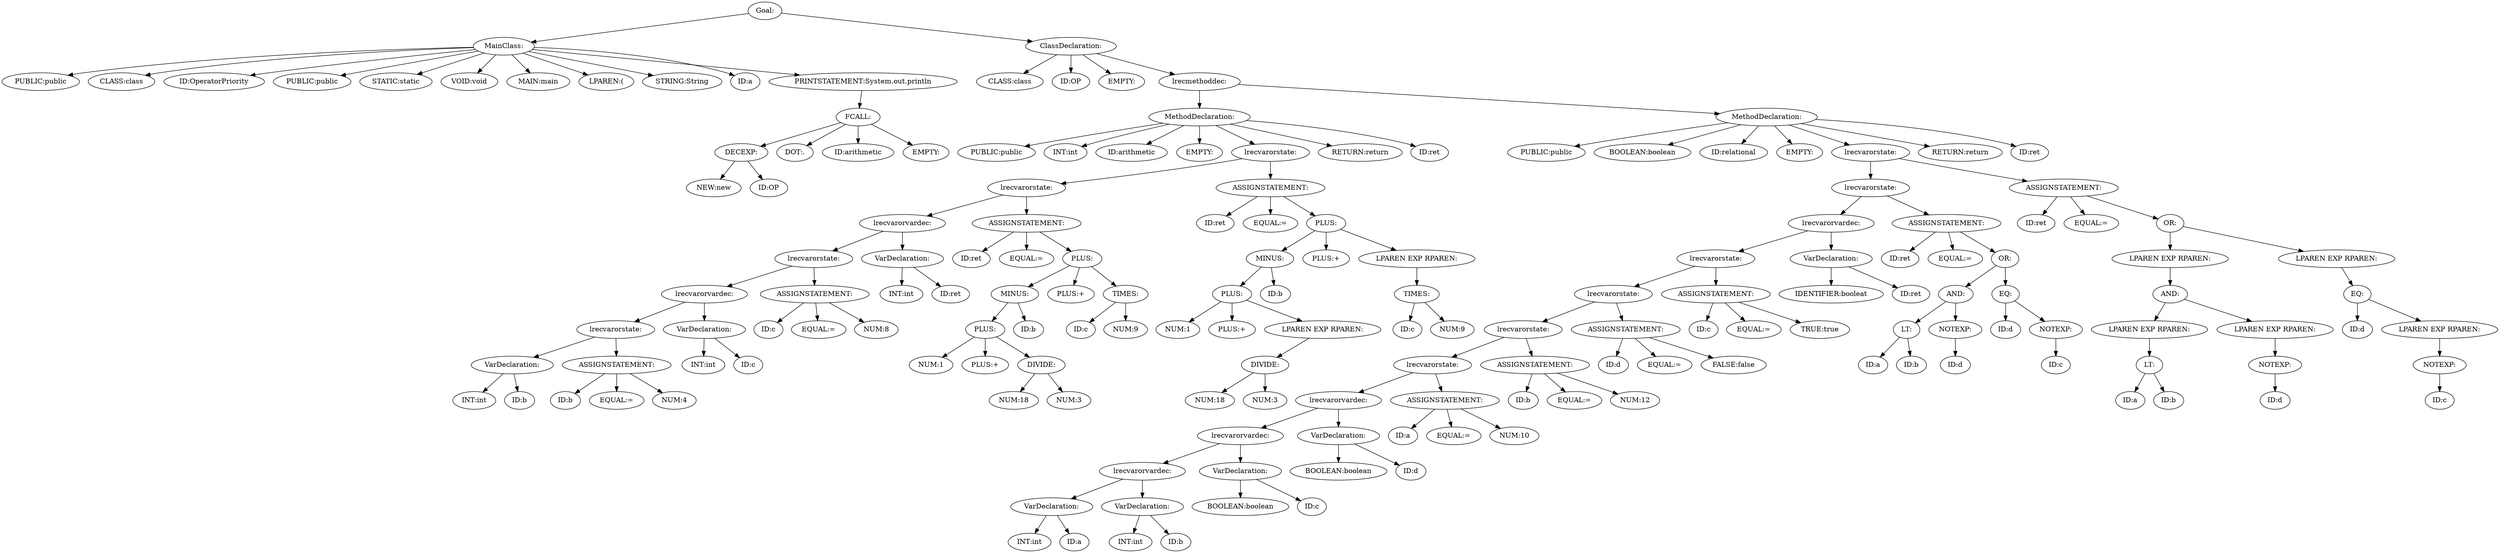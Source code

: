digraph {
n0 [label="Goal:"];
n1 [label="MainClass:"];
n2 [label="PUBLIC:public"];
n1 -> n2
n3 [label="CLASS:class"];
n1 -> n3
n4 [label="ID:OperatorPriority"];
n1 -> n4
n5 [label="PUBLIC:public"];
n1 -> n5
n6 [label="STATIC:static"];
n1 -> n6
n7 [label="VOID:void"];
n1 -> n7
n8 [label="MAIN:main"];
n1 -> n8
n9 [label="LPAREN:("];
n1 -> n9
n10 [label="STRING:String"];
n1 -> n10
n11 [label="ID:a"];
n1 -> n11
n12 [label="PRINTSTATEMENT:System.out.println"];
n13 [label="FCALL:"];
n14 [label="DECEXP:"];
n15 [label="NEW:new"];
n14 -> n15
n16 [label="ID:OP"];
n14 -> n16
n13 -> n14
n17 [label="DOT:."];
n13 -> n17
n18 [label="ID:arithmetic"];
n13 -> n18
n19 [label="EMPTY:"];
n13 -> n19
n12 -> n13
n1 -> n12
n0 -> n1
n20 [label="ClassDeclaration:"];
n21 [label="CLASS:class"];
n20 -> n21
n22 [label="ID:OP"];
n20 -> n22
n23 [label="EMPTY:"];
n20 -> n23
n24 [label="lrecmethoddec:"];
n25 [label="MethodDeclaration:"];
n26 [label="PUBLIC:public"];
n25 -> n26
n27 [label="INT:int"];
n25 -> n27
n28 [label="ID:arithmetic"];
n25 -> n28
n29 [label="EMPTY:"];
n25 -> n29
n30 [label="lrecvarorstate:"];
n31 [label="lrecvarorstate:"];
n32 [label="lrecvarorvardec:"];
n33 [label="lrecvarorstate:"];
n34 [label="lrecvarorvardec:"];
n35 [label="lrecvarorstate:"];
n36 [label="VarDeclaration:"];
n37 [label="INT:int"];
n36 -> n37
n38 [label="ID:b"];
n36 -> n38
n35 -> n36
n39 [label="ASSIGNSTATEMENT:"];
n40 [label="ID:b"];
n39 -> n40
n41 [label="EQUAL:="];
n39 -> n41
n42 [label="NUM:4"];
n39 -> n42
n35 -> n39
n34 -> n35
n43 [label="VarDeclaration:"];
n44 [label="INT:int"];
n43 -> n44
n45 [label="ID:c"];
n43 -> n45
n34 -> n43
n33 -> n34
n46 [label="ASSIGNSTATEMENT:"];
n47 [label="ID:c"];
n46 -> n47
n48 [label="EQUAL:="];
n46 -> n48
n49 [label="NUM:8"];
n46 -> n49
n33 -> n46
n32 -> n33
n50 [label="VarDeclaration:"];
n51 [label="INT:int"];
n50 -> n51
n52 [label="ID:ret"];
n50 -> n52
n32 -> n50
n31 -> n32
n53 [label="ASSIGNSTATEMENT:"];
n54 [label="ID:ret"];
n53 -> n54
n55 [label="EQUAL:="];
n53 -> n55
n56 [label="PLUS:"];
n57 [label="MINUS:"];
n58 [label="PLUS:"];
n59 [label="NUM:1"];
n58 -> n59
n60 [label="PLUS:+"];
n58 -> n60
n61 [label="DIVIDE:"];
n62 [label="NUM:18"];
n61 -> n62
n63 [label="NUM:3"];
n61 -> n63
n58 -> n61
n57 -> n58
n64 [label="ID:b"];
n57 -> n64
n56 -> n57
n65 [label="PLUS:+"];
n56 -> n65
n66 [label="TIMES:"];
n67 [label="ID:c"];
n66 -> n67
n68 [label="NUM:9"];
n66 -> n68
n56 -> n66
n53 -> n56
n31 -> n53
n30 -> n31
n69 [label="ASSIGNSTATEMENT:"];
n70 [label="ID:ret"];
n69 -> n70
n71 [label="EQUAL:="];
n69 -> n71
n72 [label="PLUS:"];
n73 [label="MINUS:"];
n74 [label="PLUS:"];
n75 [label="NUM:1"];
n74 -> n75
n76 [label="PLUS:+"];
n74 -> n76
n77 [label="LPAREN EXP RPAREN:"];
n78 [label="DIVIDE:"];
n79 [label="NUM:18"];
n78 -> n79
n80 [label="NUM:3"];
n78 -> n80
n77 -> n78
n74 -> n77
n73 -> n74
n81 [label="ID:b"];
n73 -> n81
n72 -> n73
n82 [label="PLUS:+"];
n72 -> n82
n83 [label="LPAREN EXP RPAREN:"];
n84 [label="TIMES:"];
n85 [label="ID:c"];
n84 -> n85
n86 [label="NUM:9"];
n84 -> n86
n83 -> n84
n72 -> n83
n69 -> n72
n30 -> n69
n25 -> n30
n87 [label="RETURN:return"];
n25 -> n87
n88 [label="ID:ret"];
n25 -> n88
n24 -> n25
n89 [label="MethodDeclaration:"];
n90 [label="PUBLIC:public"];
n89 -> n90
n91 [label="BOOLEAN:boolean"];
n89 -> n91
n92 [label="ID:relational"];
n89 -> n92
n93 [label="EMPTY:"];
n89 -> n93
n94 [label="lrecvarorstate:"];
n95 [label="lrecvarorstate:"];
n96 [label="lrecvarorvardec:"];
n97 [label="lrecvarorstate:"];
n98 [label="lrecvarorstate:"];
n99 [label="lrecvarorstate:"];
n100 [label="lrecvarorstate:"];
n101 [label="lrecvarorvardec:"];
n102 [label="lrecvarorvardec:"];
n103 [label="lrecvarorvardec:"];
n104 [label="VarDeclaration:"];
n105 [label="INT:int"];
n104 -> n105
n106 [label="ID:a"];
n104 -> n106
n103 -> n104
n107 [label="VarDeclaration:"];
n108 [label="INT:int"];
n107 -> n108
n109 [label="ID:b"];
n107 -> n109
n103 -> n107
n102 -> n103
n110 [label="VarDeclaration:"];
n111 [label="BOOLEAN:boolean"];
n110 -> n111
n112 [label="ID:c"];
n110 -> n112
n102 -> n110
n101 -> n102
n113 [label="VarDeclaration:"];
n114 [label="BOOLEAN:boolean"];
n113 -> n114
n115 [label="ID:d"];
n113 -> n115
n101 -> n113
n100 -> n101
n116 [label="ASSIGNSTATEMENT:"];
n117 [label="ID:a"];
n116 -> n117
n118 [label="EQUAL:="];
n116 -> n118
n119 [label="NUM:10"];
n116 -> n119
n100 -> n116
n99 -> n100
n120 [label="ASSIGNSTATEMENT:"];
n121 [label="ID:b"];
n120 -> n121
n122 [label="EQUAL:="];
n120 -> n122
n123 [label="NUM:12"];
n120 -> n123
n99 -> n120
n98 -> n99
n124 [label="ASSIGNSTATEMENT:"];
n125 [label="ID:d"];
n124 -> n125
n126 [label="EQUAL:="];
n124 -> n126
n127 [label="FALSE:false"];
n124 -> n127
n98 -> n124
n97 -> n98
n128 [label="ASSIGNSTATEMENT:"];
n129 [label="ID:c"];
n128 -> n129
n130 [label="EQUAL:="];
n128 -> n130
n131 [label="TRUE:true"];
n128 -> n131
n97 -> n128
n96 -> n97
n132 [label="VarDeclaration:"];
n133 [label="IDENTIFIER:booleat"];
n132 -> n133
n134 [label="ID:ret"];
n132 -> n134
n96 -> n132
n95 -> n96
n135 [label="ASSIGNSTATEMENT:"];
n136 [label="ID:ret"];
n135 -> n136
n137 [label="EQUAL:="];
n135 -> n137
n138 [label="OR:"];
n139 [label="AND:"];
n140 [label="LT:"];
n141 [label="ID:a"];
n140 -> n141
n142 [label="ID:b"];
n140 -> n142
n139 -> n140
n143 [label="NOTEXP:"];
n144 [label="ID:d"];
n143 -> n144
n139 -> n143
n138 -> n139
n145 [label="EQ:"];
n146 [label="ID:d"];
n145 -> n146
n147 [label="NOTEXP:"];
n148 [label="ID:c"];
n147 -> n148
n145 -> n147
n138 -> n145
n135 -> n138
n95 -> n135
n94 -> n95
n149 [label="ASSIGNSTATEMENT:"];
n150 [label="ID:ret"];
n149 -> n150
n151 [label="EQUAL:="];
n149 -> n151
n152 [label="OR:"];
n153 [label="LPAREN EXP RPAREN:"];
n154 [label="AND:"];
n155 [label="LPAREN EXP RPAREN:"];
n156 [label="LT:"];
n157 [label="ID:a"];
n156 -> n157
n158 [label="ID:b"];
n156 -> n158
n155 -> n156
n154 -> n155
n159 [label="LPAREN EXP RPAREN:"];
n160 [label="NOTEXP:"];
n161 [label="ID:d"];
n160 -> n161
n159 -> n160
n154 -> n159
n153 -> n154
n152 -> n153
n162 [label="LPAREN EXP RPAREN:"];
n163 [label="EQ:"];
n164 [label="ID:d"];
n163 -> n164
n165 [label="LPAREN EXP RPAREN:"];
n166 [label="NOTEXP:"];
n167 [label="ID:c"];
n166 -> n167
n165 -> n166
n163 -> n165
n162 -> n163
n152 -> n162
n149 -> n152
n94 -> n149
n89 -> n94
n168 [label="RETURN:return"];
n89 -> n168
n169 [label="ID:ret"];
n89 -> n169
n24 -> n89
n20 -> n24
n0 -> n20
}
